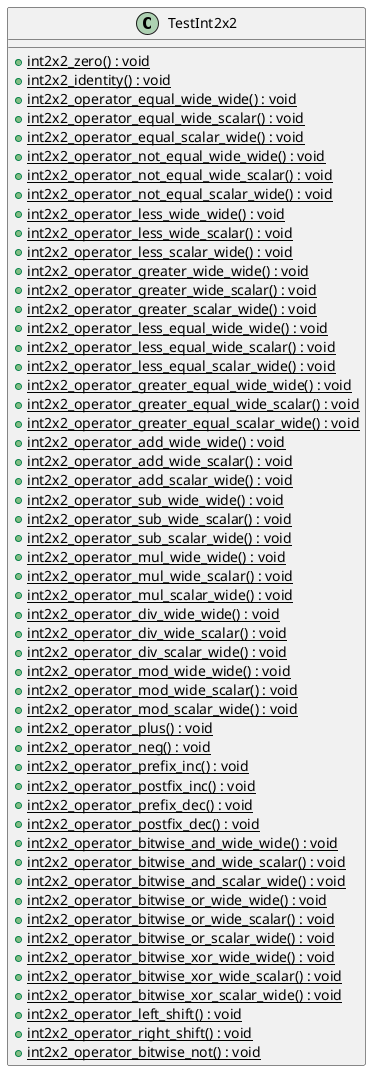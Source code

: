 @startuml
class TestInt2x2 {
    + {static} int2x2_zero() : void
    + {static} int2x2_identity() : void
    + {static} int2x2_operator_equal_wide_wide() : void
    + {static} int2x2_operator_equal_wide_scalar() : void
    + {static} int2x2_operator_equal_scalar_wide() : void
    + {static} int2x2_operator_not_equal_wide_wide() : void
    + {static} int2x2_operator_not_equal_wide_scalar() : void
    + {static} int2x2_operator_not_equal_scalar_wide() : void
    + {static} int2x2_operator_less_wide_wide() : void
    + {static} int2x2_operator_less_wide_scalar() : void
    + {static} int2x2_operator_less_scalar_wide() : void
    + {static} int2x2_operator_greater_wide_wide() : void
    + {static} int2x2_operator_greater_wide_scalar() : void
    + {static} int2x2_operator_greater_scalar_wide() : void
    + {static} int2x2_operator_less_equal_wide_wide() : void
    + {static} int2x2_operator_less_equal_wide_scalar() : void
    + {static} int2x2_operator_less_equal_scalar_wide() : void
    + {static} int2x2_operator_greater_equal_wide_wide() : void
    + {static} int2x2_operator_greater_equal_wide_scalar() : void
    + {static} int2x2_operator_greater_equal_scalar_wide() : void
    + {static} int2x2_operator_add_wide_wide() : void
    + {static} int2x2_operator_add_wide_scalar() : void
    + {static} int2x2_operator_add_scalar_wide() : void
    + {static} int2x2_operator_sub_wide_wide() : void
    + {static} int2x2_operator_sub_wide_scalar() : void
    + {static} int2x2_operator_sub_scalar_wide() : void
    + {static} int2x2_operator_mul_wide_wide() : void
    + {static} int2x2_operator_mul_wide_scalar() : void
    + {static} int2x2_operator_mul_scalar_wide() : void
    + {static} int2x2_operator_div_wide_wide() : void
    + {static} int2x2_operator_div_wide_scalar() : void
    + {static} int2x2_operator_div_scalar_wide() : void
    + {static} int2x2_operator_mod_wide_wide() : void
    + {static} int2x2_operator_mod_wide_scalar() : void
    + {static} int2x2_operator_mod_scalar_wide() : void
    + {static} int2x2_operator_plus() : void
    + {static} int2x2_operator_neg() : void
    + {static} int2x2_operator_prefix_inc() : void
    + {static} int2x2_operator_postfix_inc() : void
    + {static} int2x2_operator_prefix_dec() : void
    + {static} int2x2_operator_postfix_dec() : void
    + {static} int2x2_operator_bitwise_and_wide_wide() : void
    + {static} int2x2_operator_bitwise_and_wide_scalar() : void
    + {static} int2x2_operator_bitwise_and_scalar_wide() : void
    + {static} int2x2_operator_bitwise_or_wide_wide() : void
    + {static} int2x2_operator_bitwise_or_wide_scalar() : void
    + {static} int2x2_operator_bitwise_or_scalar_wide() : void
    + {static} int2x2_operator_bitwise_xor_wide_wide() : void
    + {static} int2x2_operator_bitwise_xor_wide_scalar() : void
    + {static} int2x2_operator_bitwise_xor_scalar_wide() : void
    + {static} int2x2_operator_left_shift() : void
    + {static} int2x2_operator_right_shift() : void
    + {static} int2x2_operator_bitwise_not() : void
}
@enduml
